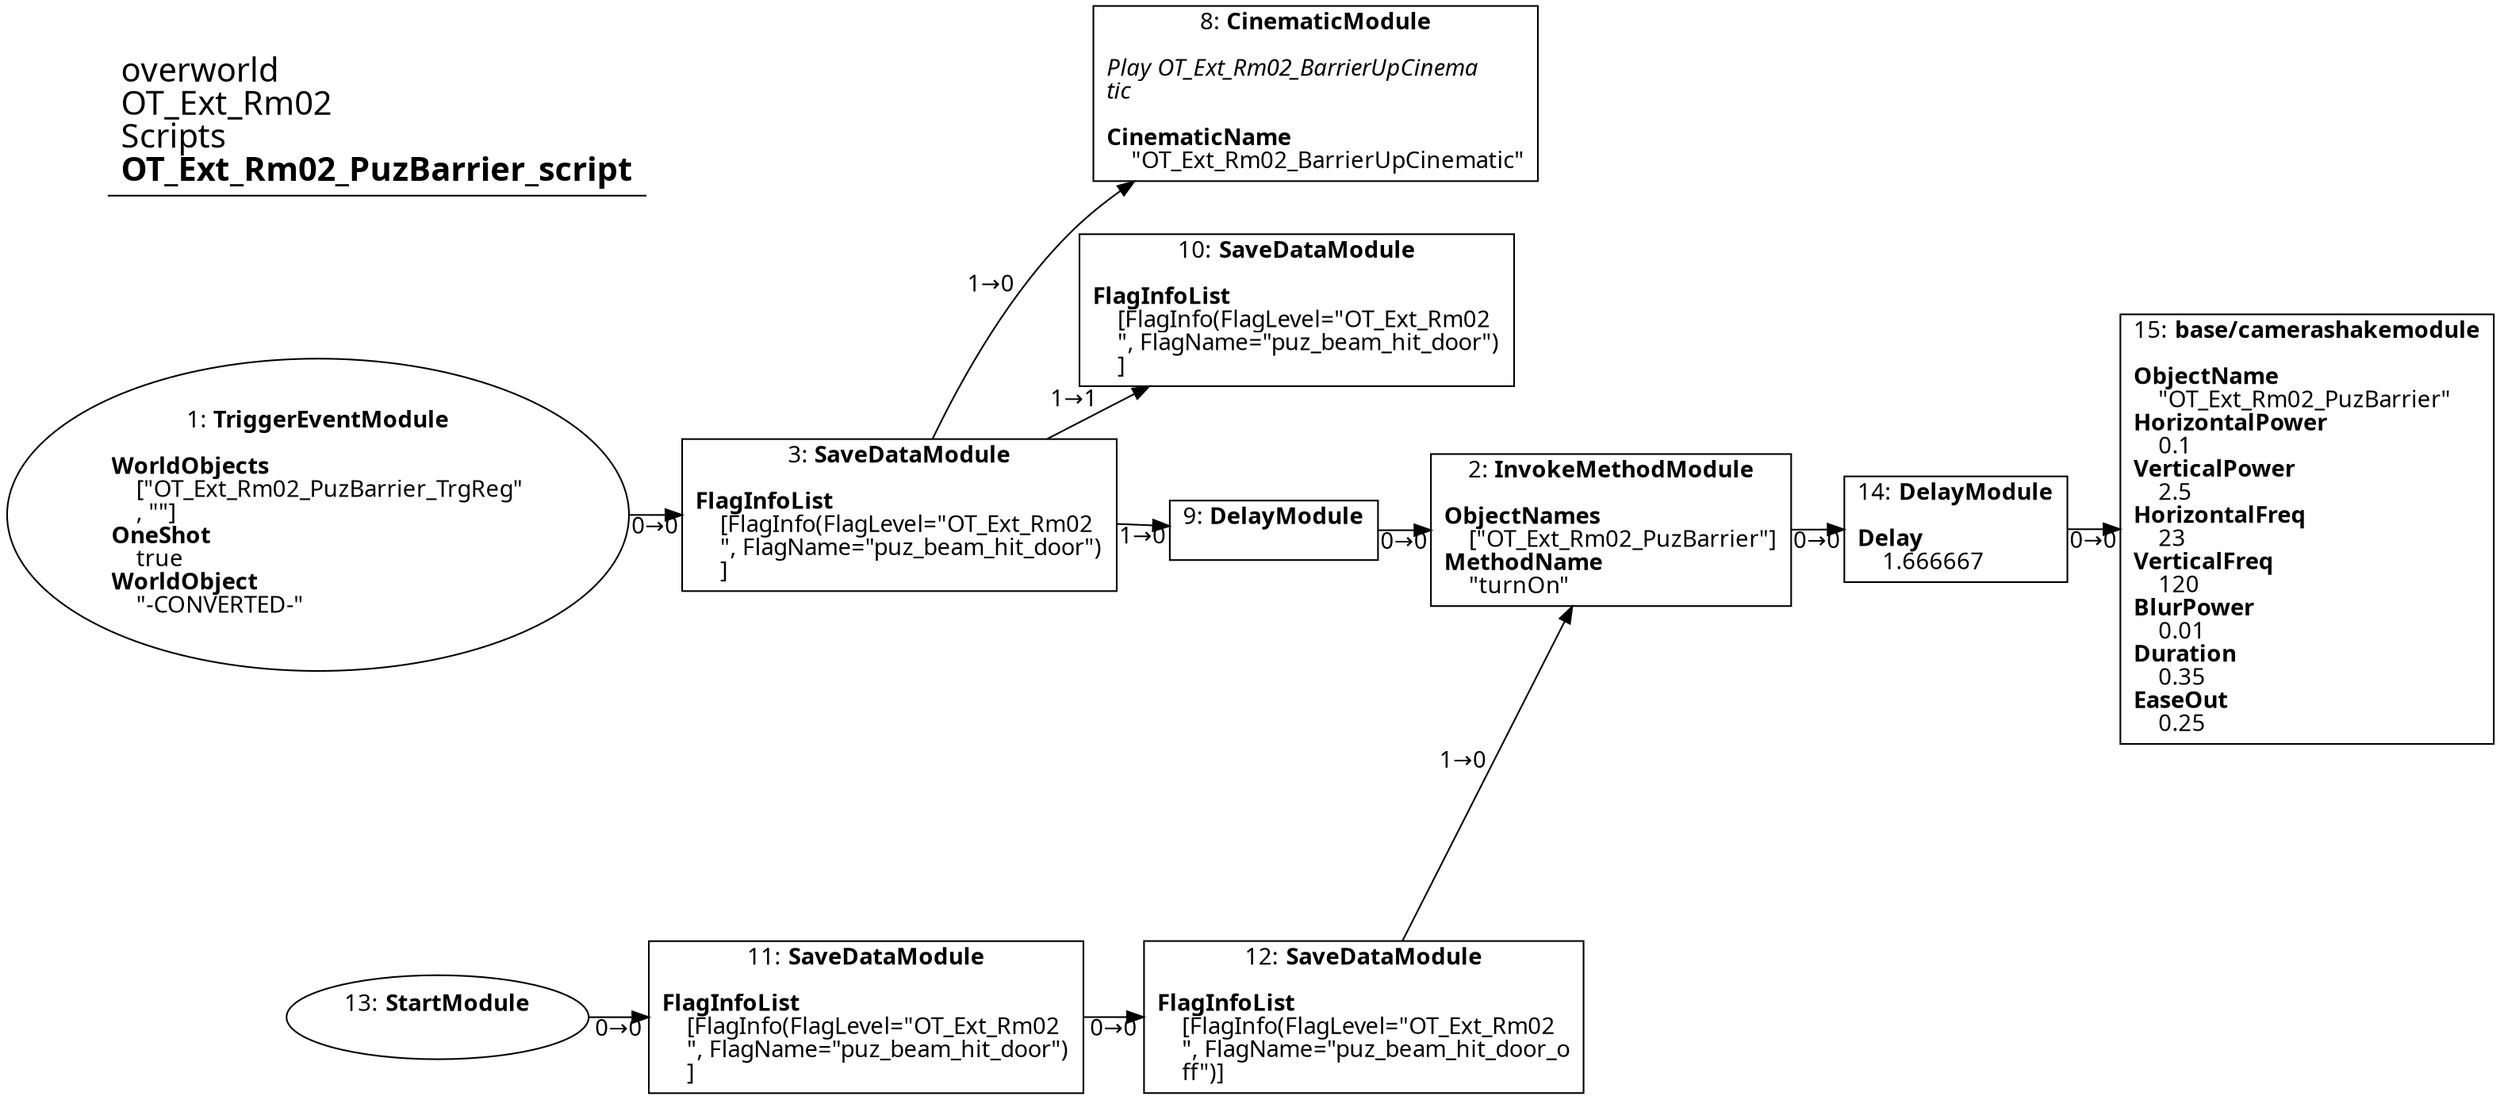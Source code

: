 digraph {
    layout = fdp;
    overlap = prism;
    sep = "+16";
    splines = spline;

    node [ shape = box ];

    graph [ fontname = "Segoe UI" ];
    node [ fontname = "Segoe UI" ];
    edge [ fontname = "Segoe UI" ];

    1 [ label = <1: <b>TriggerEventModule</b><br/><br/><b>WorldObjects</b><br align="left"/>    [&quot;OT_Ext_Rm02_PuzBarrier_TrgReg&quot;<br align="left"/>    , &quot;&quot;]<br align="left"/><b>OneShot</b><br align="left"/>    true<br align="left"/><b>WorldObject</b><br align="left"/>    &quot;-CONVERTED-&quot;<br align="left"/>> ];
    1 [ shape = oval ]
    1 [ pos = "0.102000006,-0.179!" ];
    1 -> 3 [ label = "0→0" ];

    2 [ label = <2: <b>InvokeMethodModule</b><br/><br/><b>ObjectNames</b><br align="left"/>    [&quot;OT_Ext_Rm02_PuzBarrier&quot;]<br align="left"/><b>MethodName</b><br align="left"/>    &quot;turnOn&quot;<br align="left"/>> ];
    2 [ pos = "0.87700003,-0.202!" ];
    2 -> 14 [ label = "0→0" ];

    3 [ label = <3: <b>SaveDataModule</b><br/><br/><b>FlagInfoList</b><br align="left"/>    [FlagInfo(FlagLevel=&quot;OT_Ext_Rm02<br align="left"/>    &quot;, FlagName=&quot;puz_beam_hit_door&quot;)<br align="left"/>    ]<br align="left"/>> ];
    3 [ pos = "0.39200002,-0.179!" ];
    3 -> 9 [ label = "1→0" ];
    3 -> 10 [ label = "1→1" ];
    3 -> 8 [ label = "1→0" ];

    8 [ label = <8: <b>CinematicModule</b><br/><br/><i>Play OT_Ext_Rm02_BarrierUpCinema<br align="left"/>tic<br align="left"/></i><br align="left"/><b>CinematicName</b><br align="left"/>    &quot;OT_Ext_Rm02_BarrierUpCinematic&quot;<br align="left"/>> ];
    8 [ pos = "0.669,0.07700001!" ];

    9 [ label = <9: <b>DelayModule</b><br/><br/>> ];
    9 [ pos = "0.66,-0.202!" ];
    9 -> 2 [ label = "0→0" ];

    10 [ label = <10: <b>SaveDataModule</b><br/><br/><b>FlagInfoList</b><br align="left"/>    [FlagInfo(FlagLevel=&quot;OT_Ext_Rm02<br align="left"/>    &quot;, FlagName=&quot;puz_beam_hit_door&quot;)<br align="left"/>    ]<br align="left"/>> ];
    10 [ pos = "0.65900004,-0.042000003!" ];

    11 [ label = <11: <b>SaveDataModule</b><br/><br/><b>FlagInfoList</b><br align="left"/>    [FlagInfo(FlagLevel=&quot;OT_Ext_Rm02<br align="left"/>    &quot;, FlagName=&quot;puz_beam_hit_door&quot;)<br align="left"/>    ]<br align="left"/>> ];
    11 [ pos = "0.38000003,-0.536!" ];
    11 -> 12 [ label = "0→0" ];

    12 [ label = <12: <b>SaveDataModule</b><br/><br/><b>FlagInfoList</b><br align="left"/>    [FlagInfo(FlagLevel=&quot;OT_Ext_Rm02<br align="left"/>    &quot;, FlagName=&quot;puz_beam_hit_door_o<br align="left"/>    ff&quot;)]<br align="left"/>> ];
    12 [ pos = "0.609,-0.536!" ];
    12 -> 2 [ label = "1→0" ];

    13 [ label = <13: <b>StartModule</b><br/><br/>> ];
    13 [ shape = oval ]
    13 [ pos = "0.142,-0.536!" ];
    13 -> 11 [ label = "0→0" ];

    14 [ label = <14: <b>DelayModule</b><br/><br/><b>Delay</b><br align="left"/>    1.666667<br align="left"/>> ];
    14 [ pos = "1.1140001,-0.202!" ];
    14 -> 15 [ label = "0→0" ];

    15 [ label = <15: <b>base/camerashakemodule</b><br/><br/><b>ObjectName</b><br align="left"/>    &quot;OT_Ext_Rm02_PuzBarrier&quot;<br align="left"/><b>HorizontalPower</b><br align="left"/>    0.1<br align="left"/><b>VerticalPower</b><br align="left"/>    2.5<br align="left"/><b>HorizontalFreq</b><br align="left"/>    23<br align="left"/><b>VerticalFreq</b><br align="left"/>    120<br align="left"/><b>BlurPower</b><br align="left"/>    0.01<br align="left"/><b>Duration</b><br align="left"/>    0.35<br align="left"/><b>EaseOut</b><br align="left"/>    0.25<br align="left"/>> ];
    15 [ pos = "1.3080001,-0.202!" ];

    title [ pos = "0.101,0.078!" ];
    title [ shape = underline ];
    title [ label = <<font point-size="20">overworld<br align="left"/>OT_Ext_Rm02<br align="left"/>Scripts<br align="left"/><b>OT_Ext_Rm02_PuzBarrier_script</b><br align="left"/></font>> ];
}
